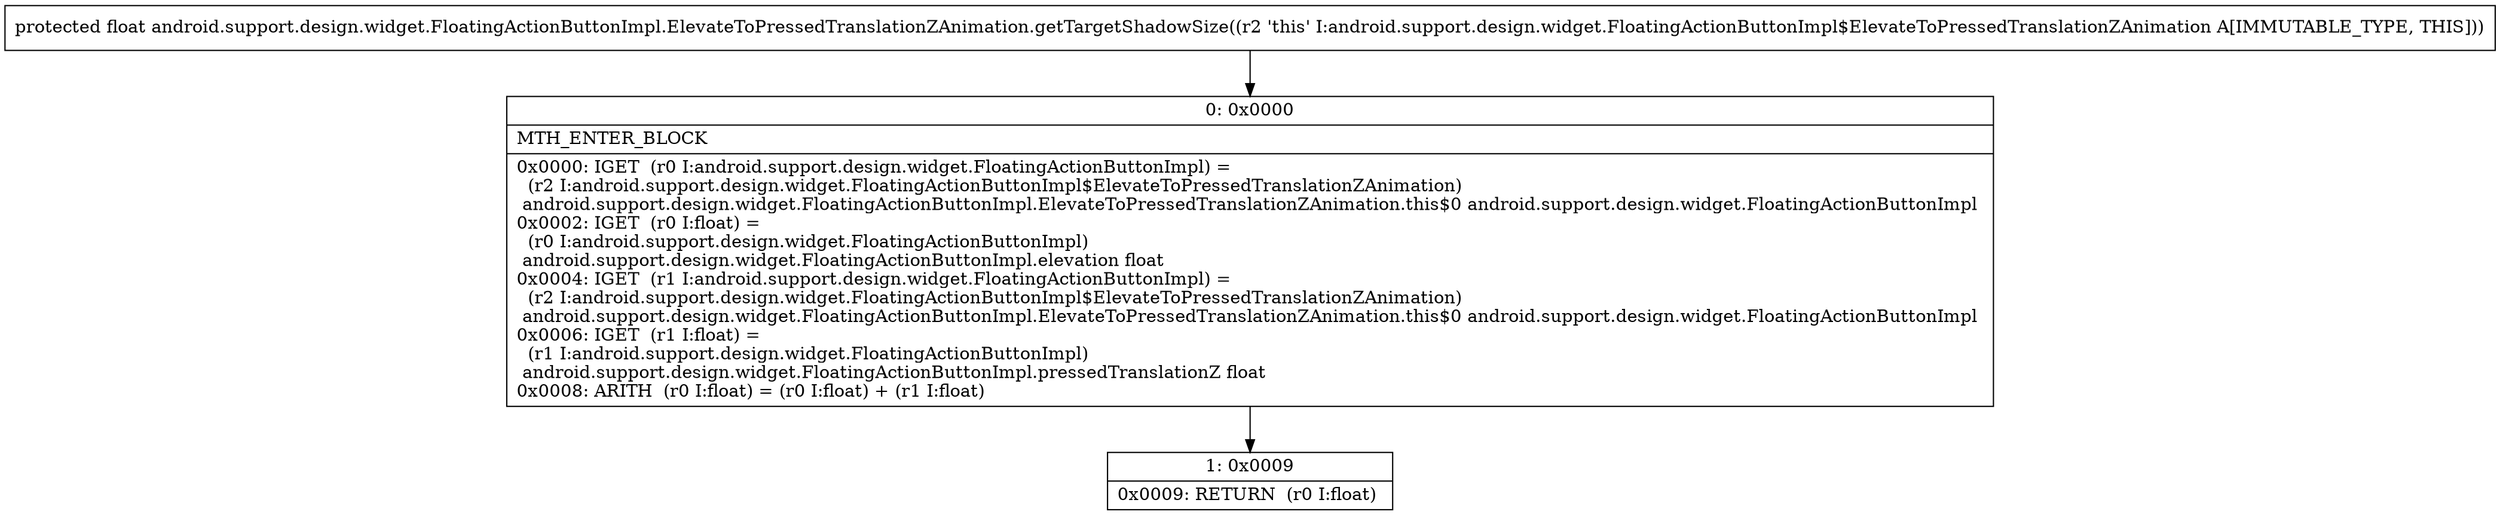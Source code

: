 digraph "CFG forandroid.support.design.widget.FloatingActionButtonImpl.ElevateToPressedTranslationZAnimation.getTargetShadowSize()F" {
Node_0 [shape=record,label="{0\:\ 0x0000|MTH_ENTER_BLOCK\l|0x0000: IGET  (r0 I:android.support.design.widget.FloatingActionButtonImpl) = \l  (r2 I:android.support.design.widget.FloatingActionButtonImpl$ElevateToPressedTranslationZAnimation)\l android.support.design.widget.FloatingActionButtonImpl.ElevateToPressedTranslationZAnimation.this$0 android.support.design.widget.FloatingActionButtonImpl \l0x0002: IGET  (r0 I:float) = \l  (r0 I:android.support.design.widget.FloatingActionButtonImpl)\l android.support.design.widget.FloatingActionButtonImpl.elevation float \l0x0004: IGET  (r1 I:android.support.design.widget.FloatingActionButtonImpl) = \l  (r2 I:android.support.design.widget.FloatingActionButtonImpl$ElevateToPressedTranslationZAnimation)\l android.support.design.widget.FloatingActionButtonImpl.ElevateToPressedTranslationZAnimation.this$0 android.support.design.widget.FloatingActionButtonImpl \l0x0006: IGET  (r1 I:float) = \l  (r1 I:android.support.design.widget.FloatingActionButtonImpl)\l android.support.design.widget.FloatingActionButtonImpl.pressedTranslationZ float \l0x0008: ARITH  (r0 I:float) = (r0 I:float) + (r1 I:float) \l}"];
Node_1 [shape=record,label="{1\:\ 0x0009|0x0009: RETURN  (r0 I:float) \l}"];
MethodNode[shape=record,label="{protected float android.support.design.widget.FloatingActionButtonImpl.ElevateToPressedTranslationZAnimation.getTargetShadowSize((r2 'this' I:android.support.design.widget.FloatingActionButtonImpl$ElevateToPressedTranslationZAnimation A[IMMUTABLE_TYPE, THIS])) }"];
MethodNode -> Node_0;
Node_0 -> Node_1;
}

